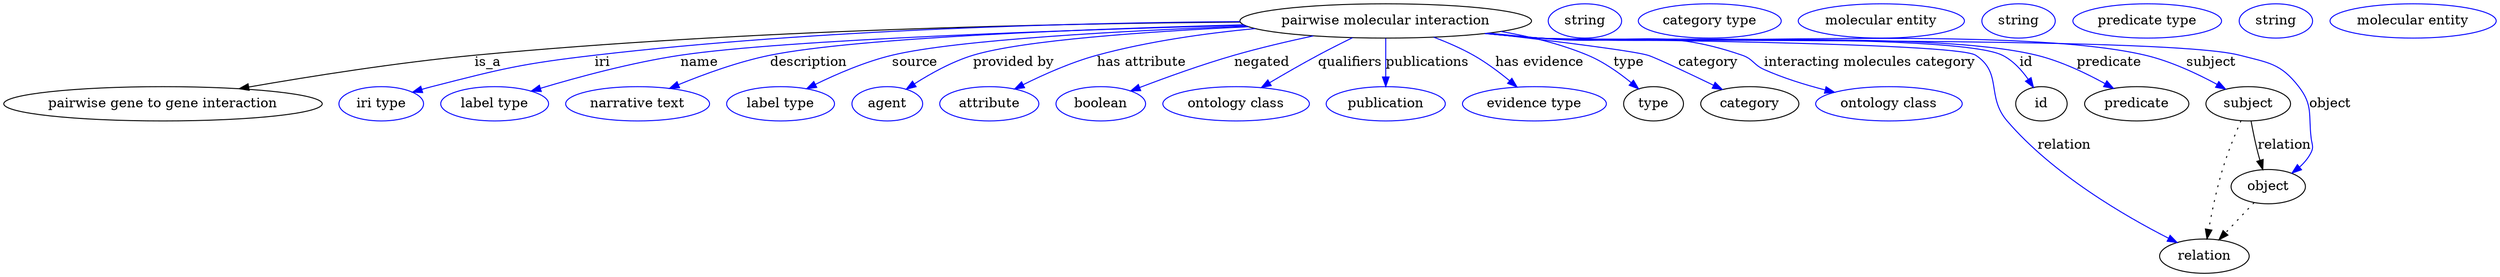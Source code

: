 digraph {
	graph [bb="0,0,2610.1,283"];
	node [label="\N"];
	"pairwise molecular interaction"	[height=0.5,
		label="pairwise molecular interaction",
		pos="1449,265",
		width=4.2427];
	"pairwise gene to gene interaction"	[height=0.5,
		pos="167.04,178",
		width=4.6399];
	"pairwise molecular interaction" -> "pairwise gene to gene interaction"	[label=is_a,
		lp="508.04,221.5",
		pos="e,247.01,193.86 1296.5,263.81 1107.7,262.33 776.48,255.68 494.04,229 413.41,221.38 322.39,206.99 256.89,195.59"];
	iri	[color=blue,
		height=0.5,
		label="iri type",
		pos="396.04,178",
		width=1.2277];
	"pairwise molecular interaction" -> iri	[color=blue,
		label=iri,
		lp="628.04,221.5",
		pos="e,428.94,190.23 1296.1,264.32 1129.3,263.1 854.86,256.46 620.04,229 543.16,220.01 524.02,215.19 449.04,196 445.66,195.14 442.18,\
194.18 438.69,193.17",
		style=solid];
	name	[color=blue,
		height=0.5,
		label="label type",
		pos="515.04,178",
		width=1.5707];
	"pairwise molecular interaction" -> name	[color=blue,
		label=name,
		lp="730.04,221.5",
		pos="e,553.4,191.32 1301,260.55 1118.8,255.67 819.91,245.48 710.04,229 659.16,221.37 602.33,205.98 563.2,194.29",
		style=solid];
	description	[color=blue,
		height=0.5,
		label="narrative text",
		pos="665.04,178",
		width=2.0943];
	"pairwise molecular interaction" -> description	[color=blue,
		label=description,
		lp="844.54,221.5",
		pos="e,698.52,194.17 1300.1,260.92 1139.8,256.72 895.33,247.48 804.04,229 770.9,222.29 735.04,209.24 708.04,198.15",
		style=solid];
	source	[color=blue,
		height=0.5,
		label="label type",
		pos="815.04,178",
		width=1.5707];
	"pairwise molecular interaction" -> source	[color=blue,
		label=source,
		lp="955.04,221.5",
		pos="e,842.24,193.88 1303.1,259.64 1175.1,254.81 999.04,245.44 931.04,229 903.24,222.28 873.67,209.44 851.34,198.45",
		style=solid];
	"provided by"	[color=blue,
		height=0.5,
		label=agent,
		pos="927.04,178",
		width=1.0291];
	"pairwise molecular interaction" -> "provided by"	[color=blue,
		label="provided by",
		lp="1058.5,221.5",
		pos="e,946.75,193.39 1304.9,258.97 1200.3,254.07 1068.3,244.96 1016,229 994.44,222.41 972.29,209.99 955.5,199.18",
		style=solid];
	"has attribute"	[color=blue,
		height=0.5,
		label=attribute,
		pos="1034,178",
		width=1.4443];
	"pairwise molecular interaction" -> "has attribute"	[color=blue,
		label="has attribute",
		lp="1193,221.5",
		pos="e,1060.8,193.74 1311.6,257.03 1259.1,252.06 1199.1,243.55 1146,229 1119.6,221.75 1091.3,209.12 1069.9,198.37",
		style=solid];
	negated	[color=blue,
		height=0.5,
		label=boolean,
		pos="1151,178",
		width=1.2999];
	"pairwise molecular interaction" -> negated	[color=blue,
		label=negated,
		lp="1319,221.5",
		pos="e,1182.1,191.48 1372.9,249.32 1346.5,243.68 1316.8,236.72 1290,229 1256.5,219.31 1219.2,205.77 1191.8,195.22",
		style=solid];
	qualifiers	[color=blue,
		height=0.5,
		label="ontology class",
		pos="1292,178",
		width=2.1304];
	"pairwise molecular interaction" -> qualifiers	[color=blue,
		label=qualifiers,
		lp="1411.5,221.5",
		pos="e,1318.5,195.02 1414.1,247.38 1402.6,241.72 1389.7,235.24 1378,229 1361.1,219.92 1342.7,209.3 1327.2,200.19",
		style=solid];
	publications	[color=blue,
		height=0.5,
		label=publication,
		pos="1449,178",
		width=1.7332];
	"pairwise molecular interaction" -> publications	[color=blue,
		label=publications,
		lp="1493,221.5",
		pos="e,1449,196.18 1449,246.8 1449,235.16 1449,219.55 1449,206.24",
		style=solid];
	"has evidence"	[color=blue,
		height=0.5,
		label="evidence type",
		pos="1605,178",
		width=2.0943];
	"pairwise molecular interaction" -> "has evidence"	[color=blue,
		label="has evidence",
		lp="1610.5,221.5",
		pos="e,1586.8,195.69 1499.4,247.93 1513.3,242.68 1528.1,236.3 1541,229 1554.4,221.48 1567.9,211.34 1579.1,202.15",
		style=solid];
	type	[height=0.5,
		pos="1730,178",
		width=0.86659];
	"pairwise molecular interaction" -> type	[color=blue,
		label=type,
		lp="1704,221.5",
		pos="e,1714.3,193.69 1569.8,253.94 1600.3,248.75 1632.5,240.89 1661,229 1677.6,222.08 1694,210.48 1706.6,200.19",
		style=solid];
	category	[height=0.5,
		pos="1831,178",
		width=1.4263];
	"pairwise molecular interaction" -> category	[color=blue,
		label=category,
		lp="1787.5,221.5",
		pos="e,1802.4,192.95 1555.4,252.06 1625.7,243.89 1707.7,233.73 1724,229 1731.3,226.91 1765.4,210.75 1793.2,197.36",
		style=solid];
	"interacting molecules category"	[color=blue,
		height=0.5,
		label="ontology class",
		pos="1977,178",
		width=2.1304];
	"pairwise molecular interaction" -> "interacting molecules category"	[color=blue,
		label="interacting molecules category",
		lp="1957,221.5",
		pos="e,1919.9,190.11 1557.5,252.32 1575.4,250.48 1593.7,248.64 1611,247 1705.2,238.07 1733.6,259.76 1823,229 1834.6,225.03 1834.9,218.97 \
1846,214 1866.2,205.02 1889.1,197.92 1910.1,192.54",
		style=solid];
	subject	[height=0.5,
		pos="2354,178",
		width=1.2277];
	"pairwise molecular interaction" -> subject	[color=blue,
		label=subject,
		lp="2315,221.5",
		pos="e,2330.2,193.49 1553.5,251.86 1572.6,249.97 1592.4,248.24 1611,247 1751.9,237.63 2108.6,261.32 2246,229 2272.5,222.77 2300.4,209.7 \
2321.2,198.48",
		style=solid];
	id	[height=0.5,
		pos="2137,178",
		width=0.75];
	"pairwise molecular interaction" -> id	[color=blue,
		label=id,
		lp="2121,221.5",
		pos="e,2128.7,195.21 1554.4,251.9 1573.2,250.04 1592.7,248.3 1611,247 1664.8,243.18 2047.7,252.97 2096,229 2107.1,223.5 2116.3,213.46 \
2123.1,203.82",
		style=solid];
	predicate	[height=0.5,
		pos="2237,178",
		width=1.5165];
	"pairwise molecular interaction" -> predicate	[color=blue,
		label=predicate,
		lp="2208,221.5",
		pos="e,2212.7,194.16 1553.9,251.91 1572.9,250.03 1592.6,248.29 1611,247 1726.6,238.95 2019.5,256.48 2132,229 2157.4,222.81 2183.9,210.13 \
2203.9,199.09",
		style=solid];
	relation	[height=0.5,
		pos="2308,18",
		width=1.2999];
	"pairwise molecular interaction" -> relation	[color=blue,
		label=relation,
		lp="2161,134.5",
		pos="e,2279.4,32.305 1554.4,251.94 1573.2,250.07 1592.7,248.32 1611,247 1636.4,245.17 2046.8,242.97 2068,229 2096.4,210.31 2078.9,185.79 \
2101,160 2149.3,103.79 2225,59.944 2270.3,36.903",
		style=solid];
	object	[height=0.5,
		pos="2375,91",
		width=1.0832];
	"pairwise molecular interaction" -> object	[color=blue,
		label=object,
		lp="2440,178",
		pos="e,2400,105.25 1553.5,251.8 1572.6,249.92 1592.4,248.2 1611,247 1692.4,241.74 2266.1,249.72 2345,229 2375.2,221.07 2387.9,220.68 \
2407,196 2422.2,176.48 2417.1,166.51 2420,142 2420.8,135.38 2423,132.99 2420,127 2417.2,121.17 2412.8,116.02 2407.9,111.6",
		style=solid];
	association_type	[color=blue,
		height=0.5,
		label=string,
		pos="1658,265",
		width=1.0652];
	association_category	[color=blue,
		height=0.5,
		label="category type",
		pos="1789,265",
		width=2.0762];
	subject -> relation	[pos="e,2310.8,36.136 2346.5,160.24 2340.5,146.64 2332.4,126.88 2327,109 2320.8,88.265 2315.8,64.241 2312.5,46.231",
		style=dotted];
	subject -> object	[label=relation,
		lp="2392,134.5",
		pos="e,2369.3,108.98 2357,159.77 2358.8,150.09 2361.3,137.8 2364,127 2364.7,124.32 2365.5,121.53 2366.3,118.76"];
	"pairwise molecular interaction_subject"	[color=blue,
		height=0.5,
		label="molecular entity",
		pos="1969,265",
		width=2.4192];
	"pairwise molecular interaction_id"	[color=blue,
		height=0.5,
		label=string,
		pos="2112,265",
		width=1.0652];
	"pairwise molecular interaction_predicate"	[color=blue,
		height=0.5,
		label="predicate type",
		pos="2246,265",
		width=2.1665];
	"pairwise molecular interaction_relation"	[color=blue,
		height=0.5,
		label=string,
		pos="2380,265",
		width=1.0652];
	object -> relation	[pos="e,2323.3,35.205 2360.2,74.243 2351.4,64.997 2340.2,53.132 2330.5,42.769",
		style=dotted];
	"pairwise molecular interaction_object"	[color=blue,
		height=0.5,
		label="molecular entity",
		pos="2523,265",
		width=2.4192];
}
